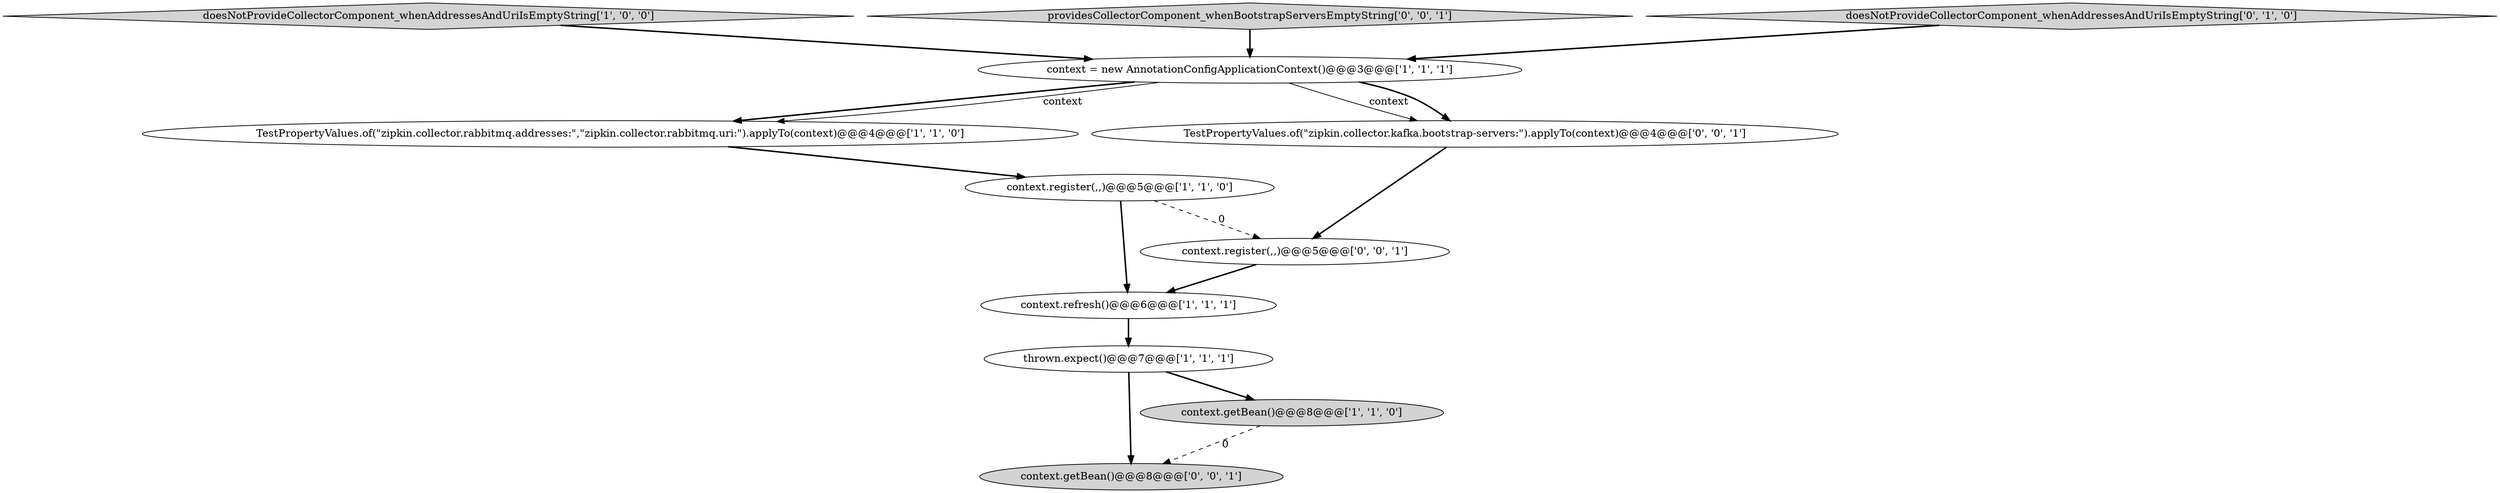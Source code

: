 digraph {
6 [style = filled, label = "TestPropertyValues.of(\"zipkin.collector.rabbitmq.addresses:\",\"zipkin.collector.rabbitmq.uri:\").applyTo(context)@@@4@@@['1', '1', '0']", fillcolor = white, shape = ellipse image = "AAA0AAABBB1BBB"];
5 [style = filled, label = "context.register(,,)@@@5@@@['1', '1', '0']", fillcolor = white, shape = ellipse image = "AAA0AAABBB1BBB"];
3 [style = filled, label = "doesNotProvideCollectorComponent_whenAddressesAndUriIsEmptyString['1', '0', '0']", fillcolor = lightgray, shape = diamond image = "AAA0AAABBB1BBB"];
8 [style = filled, label = "TestPropertyValues.of(\"zipkin.collector.kafka.bootstrap-servers:\").applyTo(context)@@@4@@@['0', '0', '1']", fillcolor = white, shape = ellipse image = "AAA0AAABBB3BBB"];
10 [style = filled, label = "providesCollectorComponent_whenBootstrapServersEmptyString['0', '0', '1']", fillcolor = lightgray, shape = diamond image = "AAA0AAABBB3BBB"];
9 [style = filled, label = "context.getBean()@@@8@@@['0', '0', '1']", fillcolor = lightgray, shape = ellipse image = "AAA0AAABBB3BBB"];
2 [style = filled, label = "context = new AnnotationConfigApplicationContext()@@@3@@@['1', '1', '1']", fillcolor = white, shape = ellipse image = "AAA0AAABBB1BBB"];
0 [style = filled, label = "thrown.expect()@@@7@@@['1', '1', '1']", fillcolor = white, shape = ellipse image = "AAA0AAABBB1BBB"];
4 [style = filled, label = "context.refresh()@@@6@@@['1', '1', '1']", fillcolor = white, shape = ellipse image = "AAA0AAABBB1BBB"];
1 [style = filled, label = "context.getBean()@@@8@@@['1', '1', '0']", fillcolor = lightgray, shape = ellipse image = "AAA0AAABBB1BBB"];
11 [style = filled, label = "context.register(,,)@@@5@@@['0', '0', '1']", fillcolor = white, shape = ellipse image = "AAA0AAABBB3BBB"];
7 [style = filled, label = "doesNotProvideCollectorComponent_whenAddressesAndUriIsEmptyString['0', '1', '0']", fillcolor = lightgray, shape = diamond image = "AAA0AAABBB2BBB"];
2->6 [style = bold, label=""];
0->1 [style = bold, label=""];
3->2 [style = bold, label=""];
8->11 [style = bold, label=""];
0->9 [style = bold, label=""];
11->4 [style = bold, label=""];
5->11 [style = dashed, label="0"];
4->0 [style = bold, label=""];
10->2 [style = bold, label=""];
1->9 [style = dashed, label="0"];
2->8 [style = solid, label="context"];
5->4 [style = bold, label=""];
6->5 [style = bold, label=""];
2->8 [style = bold, label=""];
2->6 [style = solid, label="context"];
7->2 [style = bold, label=""];
}
